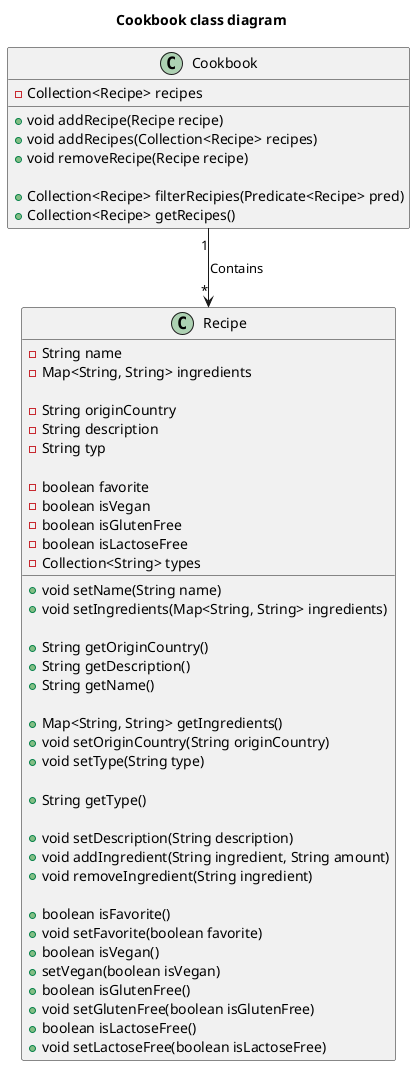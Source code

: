 @startuml classDiagramCore
title "Cookbook class diagram" 

class Cookbook{
    -Collection<Recipe> recipes

    +void addRecipe(Recipe recipe)
    +void addRecipes(Collection<Recipe> recipes)
    +void removeRecipe(Recipe recipe)

    +Collection<Recipe> filterRecipies(Predicate<Recipe> pred)
    +Collection<Recipe> getRecipes()
}

class Recipe{
    -String name
    -Map<String, String> ingredients

    -String originCountry
    -String description
    -String typ

    -boolean favorite
    -boolean isVegan
    -boolean isGlutenFree
    -boolean isLactoseFree
    -Collection<String> types

    +void setName(String name)
    +void setIngredients(Map<String, String> ingredients)

    +String getOriginCountry()
    +String getDescription()
    +String getName()

    +Map<String, String> getIngredients()
    +void setOriginCountry(String originCountry)
    +void setType(String type)

    +String getType()

    +void setDescription(String description)
    +void addIngredient(String ingredient, String amount)
    +void removeIngredient(String ingredient)

    +boolean isFavorite()
    +void setFavorite(boolean favorite)
    +boolean isVegan()
    +setVegan(boolean isVegan)
    +boolean isGlutenFree()
    +void setGlutenFree(boolean isGlutenFree)
    +boolean isLactoseFree()
    +void setLactoseFree(boolean isLactoseFree)

}

Cookbook "1" --> "*" Recipe : "Contains"
@enduml